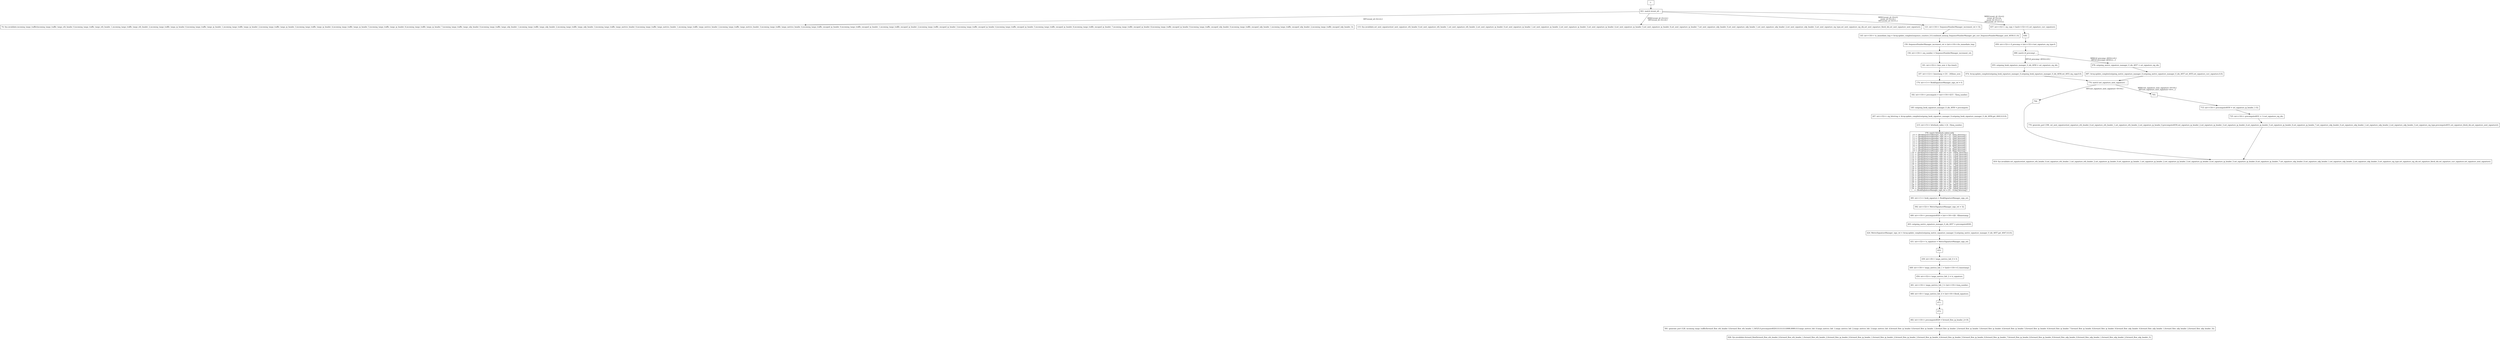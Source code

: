 digraph G {
  "1: " [shape=box, ];
  "74: Sys.invalidate.incoming_tango_traffic(incoming_tango_traffic_tango_eth_header_0,incoming_tango_traffic_tango_eth_header_1,incoming_tango_traffic_tango_eth_header_2,incoming_tango_traffic_tango_ip_header_0,incoming_tango_traffic_tango_ip_header_1,incoming_tango_traffic_tango_ip_header_2,incoming_tango_traffic_tango_ip_header_3,incoming_tango_traffic_tango_ip_header_4,incoming_tango_traffic_tango_ip_header_5,incoming_tango_traffic_tango_ip_header_6,incoming_tango_traffic_tango_ip_header_7,incoming_tango_traffic_tango_udp_header_0,incoming_tango_traffic_tango_udp_header_1,incoming_tango_traffic_tango_udp_header_2,incoming_tango_traffic_tango_udp_header_3,incoming_tango_traffic_tango_metrics_header_0,incoming_tango_traffic_tango_metrics_header_1,incoming_tango_traffic_tango_metrics_header_2,incoming_tango_traffic_tango_metrics_header_3,incoming_tango_traffic_tango_metrics_header_4,incoming_tango_traffic_encaped_ip_header_0,incoming_tango_traffic_encaped_ip_header_1,incoming_tango_traffic_encaped_ip_header_2,incoming_tango_traffic_encaped_ip_header_3,incoming_tango_traffic_encaped_ip_header_4,incoming_tango_traffic_encaped_ip_header_5,incoming_tango_traffic_encaped_ip_header_6,incoming_tango_traffic_encaped_ip_header_7,incoming_tango_traffic_encaped_ip_header_8,incoming_tango_traffic_encaped_ip_header_9,incoming_tango_traffic_encaped_udp_header_0,incoming_tango_traffic_encaped_udp_header_1,incoming_tango_traffic_encaped_udp_header_2,incoming_tango_traffic_encaped_udp_header_3);" [
  shape=box, ];
  "115: Sys.invalidate.set_next_signature(set_next_signature_eth_header_0,set_next_signature_eth_header_1,set_next_signature_eth_header_2,set_next_signature_ip_header_0,set_next_signature_ip_header_1,set_next_signature_ip_header_2,set_next_signature_ip_header_3,set_next_signature_ip_header_4,set_next_signature_ip_header_5,set_next_signature_ip_header_6,set_next_signature_ip_header_7,set_next_signature_udp_header_0,set_next_signature_udp_header_1,set_next_signature_udp_header_2,set_next_signature_udp_header_3,set_next_signature_sig_type,set_next_signature_sig_idx,set_next_signature_block_idx,set_next_signature_next_signature);" [
  shape=box, ];
  "121: int<<16>> SequenceNumberManager_increment_ret = 32;" [shape=box, ];
  "145: int<<16>> to_immediate_tmp = Array.update_complex(sequence_counters_0,0,combined_memop_SequenceNumberManager_get_curr_SequenceNumberManager_next_4039,0,1,0);" [
  shape=box, ];
  "150: SequenceNumberManager_increment_ret = (int<<16>>)to_immediate_tmp;" [
  shape=box, ];
  "156: int<<16>> seq_number = SequenceNumberManager_increment_ret;" [
  shape=box, ];
  "161: int<<32>> time_now = Sys.time();" [shape=box, ];
  "167: int<<12>> timestamp = [31 : 20]time_now;" [shape=box, ];
  "174: int<<1>> BookSignatureManager_sign_ret = 0;" [shape=box, ];
  "182: int<<16>> precompute = (int<<16>>)[15 : 5]seq_number;" [shape=box, ];
  "185: outgoing_book_signature_manager_0_idx_4056 = precompute;" [shape=box, ];
  "207: int<<32>> sig_bitstring = Array.update_complex(outgoing_book_signature_manager_0,outgoing_book_signature_manager_0_idx_4056,get_4043,0,0,0);" [
  shape=box, ];
  "215: int<<5>> bitwhack_index = [4 : 0]seq_number;" [shape=box, ];
  "378: match (bitwhack_index) with
| 0 -> {BookSignatureManager_sign_ret = [0 : 0]sig_bitstring;}
| 1 -> {BookSignatureManager_sign_ret = [1 : 1]sig_bitstring;}
| 2 -> {BookSignatureManager_sign_ret = [2 : 2]sig_bitstring;}
| 3 -> {BookSignatureManager_sign_ret = [3 : 3]sig_bitstring;}
| 4 -> {BookSignatureManager_sign_ret = [4 : 4]sig_bitstring;}
| 5 -> {BookSignatureManager_sign_ret = [5 : 5]sig_bitstring;}
| 6 -> {BookSignatureManager_sign_ret = [6 : 6]sig_bitstring;}
| 7 -> {BookSignatureManager_sign_ret = [7 : 7]sig_bitstring;}
| 8 -> {BookSignatureManager_sign_ret = [8 : 8]sig_bitstring;}
| 9 -> {BookSignatureManager_sign_ret = [9 : 9]sig_bitstring;}
| 10 -> {BookSignatureManager_sign_ret = [10 : 10]sig_bitstring;}
| 11 -> {BookSignatureManager_sign_ret = [11 : 11]sig_bitstring;}
| 12 -> {BookSignatureManager_sign_ret = [12 : 12]sig_bitstring;}
| 13 -> {BookSignatureManager_sign_ret = [13 : 13]sig_bitstring;}
| 14 -> {BookSignatureManager_sign_ret = [14 : 14]sig_bitstring;}
| 15 -> {BookSignatureManager_sign_ret = [15 : 15]sig_bitstring;}
| 16 -> {BookSignatureManager_sign_ret = [16 : 16]sig_bitstring;}
| 17 -> {BookSignatureManager_sign_ret = [17 : 17]sig_bitstring;}
| 18 -> {BookSignatureManager_sign_ret = [18 : 18]sig_bitstring;}
| 19 -> {BookSignatureManager_sign_ret = [19 : 19]sig_bitstring;}
| 20 -> {BookSignatureManager_sign_ret = [20 : 20]sig_bitstring;}
| 21 -> {BookSignatureManager_sign_ret = [21 : 21]sig_bitstring;}
| 22 -> {BookSignatureManager_sign_ret = [22 : 22]sig_bitstring;}
| 23 -> {BookSignatureManager_sign_ret = [23 : 23]sig_bitstring;}
| 24 -> {BookSignatureManager_sign_ret = [24 : 24]sig_bitstring;}
| 25 -> {BookSignatureManager_sign_ret = [25 : 25]sig_bitstring;}
| 26 -> {BookSignatureManager_sign_ret = [26 : 26]sig_bitstring;}
| 27 -> {BookSignatureManager_sign_ret = [27 : 27]sig_bitstring;}
| 28 -> {BookSignatureManager_sign_ret = [28 : 28]sig_bitstring;}
| 29 -> {BookSignatureManager_sign_ret = [29 : 29]sig_bitstring;}
| 30 -> {BookSignatureManager_sign_ret = [30 : 30]sig_bitstring;}
| _ -> {BookSignatureManager_sign_ret = [31 : 31]sig_bitstring;}" [
  shape=box, ];
  "385: int<<1>> book_signature = BookSignatureManager_sign_ret;" [shape=box, ];
  "392: int<<32>> MetricSignatureManager_sign_ret = 32;" [shape=box, ];
  "400: int<<16>> precompute4028 = (int<<16>>)[4 : 0]timestamp;" [shape=box, ];
  "403: outgoing_metric_signature_manager_0_idx_4057 = precompute4028;" [
  shape=box, ];
  "424: MetricSignatureManager_sign_ret = Array.update_complex(outgoing_metric_signature_manager_0,outgoing_metric_signature_manager_0_idx_4057,get_4047,0,0,0);" [
  shape=box, ];
  "431: int<<32>> ts_signature = MetricSignatureManager_sign_ret;" [shape=box,
                                                                    ];
  "433: " [shape=box, ];
  "439: int<<8>> tango_metrics_hdr_0 = 0;" [shape=box, ];
  "449: int<<16>> tango_metrics_hdr_1 = hash<<16>>(1,timestamp);" [shape=box, ];
  "454: int<<32>> tango_metrics_hdr_2 = ts_signature;" [shape=box, ];
  "461: int<<16>> tango_metrics_hdr_3 = (int<<16>>)seq_number;" [shape=box, ];
  "468: int<<8>> tango_metrics_hdr_4 = (int<<8>>)book_signature;" [shape=box, ];
  "471: " [shape=box, ];
  "472: " [shape=box, ];
  "482: int<<16>> precompute4029 = forward_flow_ip_header_2+18;" [shape=box, ];
  "581: generate_port (128, incoming_tango_traffic(forward_flow_eth_header_0,forward_flow_eth_header_1,34525,0,precompute4029,0,0,0,0,0,0,8080,8080,0,0,tango_metrics_hdr_0,tango_metrics_hdr_1,tango_metrics_hdr_2,tango_metrics_hdr_3,tango_metrics_hdr_4,forward_flow_ip_header_0,forward_flow_ip_header_1,forward_flow_ip_header_2,forward_flow_ip_header_3,forward_flow_ip_header_4,forward_flow_ip_header_5,forward_flow_ip_header_6,forward_flow_ip_header_7,forward_flow_ip_header_8,forward_flow_ip_header_9,forward_flow_udp_header_0,forward_flow_udp_header_1,forward_flow_udp_header_2,forward_flow_udp_header_3));" [
  shape=box, ];
  "626: Sys.invalidate.forward_flow(forward_flow_eth_header_0,forward_flow_eth_header_1,forward_flow_eth_header_2,forward_flow_ip_header_0,forward_flow_ip_header_1,forward_flow_ip_header_2,forward_flow_ip_header_3,forward_flow_ip_header_4,forward_flow_ip_header_5,forward_flow_ip_header_6,forward_flow_ip_header_7,forward_flow_ip_header_8,forward_flow_ip_header_9,forward_flow_udp_header_0,forward_flow_udp_header_1,forward_flow_udp_header_2,forward_flow_udp_header_3);" [
  shape=box, ];
  "637: int<<32>> sig_copy = hash<<32>>(1,set_signature_curr_signature);" [
  shape=box, ];
  "638: " [shape=box, ];
  "650: int<<32>> if_precomp = (int<<32>>)set_signature_sig_type-0;" [
  shape=box, ];
  "655: outgoing_book_signature_manager_0_idx_4056 = set_signature_sig_idx;" [
  shape=box, ];
  "674: Array.update_complex(outgoing_book_signature_manager_0,outgoing_book_signature_manager_0_idx_4056,set_4051,sig_copy,0,0);" [
  shape=box, ];
  "678: outgoing_metric_signature_manager_0_idx_4057 = set_signature_sig_idx;" [
  shape=box, ];
  "697: Array.update_complex(outgoing_metric_signature_manager_0,outgoing_metric_signature_manager_0_idx_4057,set_4055,set_signature_curr_signature,0,0);" [
  shape=box, ];
  "699: match (if_precomp) ...
" [shape=box, ];
  "704: " [shape=box, ];
  "705: " [shape=box, ];
  "715: int<<16>> precompute4030 = set_signature_ip_header_1-32;" [shape=box, ];
  "725: int<<16>> precompute4031 = 1+set_signature_sig_idx;" [shape=box, ];
  "770: generate_port (196, set_next_signature(set_signature_eth_header_0,set_signature_eth_header_1,set_signature_eth_header_2,set_signature_ip_header_0,precompute4030,set_signature_ip_header_2,set_signature_ip_header_3,set_signature_ip_header_4,set_signature_ip_header_5,set_signature_ip_header_6,set_signature_ip_header_7,set_signature_udp_header_0,set_signature_udp_header_1,set_signature_udp_header_2,set_signature_udp_header_3,set_signature_sig_type,precompute4031,set_signature_block_idx,set_signature_next_signature));" [
  shape=box, ];
  "774: match (set_signature_next_signature) ...
" [shape=box, ];
  "819: Sys.invalidate.set_signature(set_signature_eth_header_0,set_signature_eth_header_1,set_signature_eth_header_2,set_signature_ip_header_0,set_signature_ip_header_1,set_signature_ip_header_2,set_signature_ip_header_3,set_signature_ip_header_4,set_signature_ip_header_5,set_signature_ip_header_6,set_signature_ip_header_7,set_signature_udp_header_0,set_signature_udp_header_1,set_signature_udp_header_2,set_signature_udp_header_3,set_signature_sig_type,set_signature_sig_idx,set_signature_block_idx,set_signature_curr_signature,set_signature_next_signature);" [
  shape=box, ];
  "821: match (event_id) ...
" [shape=box, ];
  
  
  "1: " -> "821: match (event_id) ...
" [label="", ];
  "121: int<<16>> SequenceNumberManager_increment_ret = 32;" -> "145: int<<16>> to_immediate_tmp = Array.update_complex(sequence_counters_0,0,combined_memop_SequenceNumberManager_get_curr_SequenceNumberManager_next_4039,0,1,0);" [
  label="", ];
  "145: int<<16>> to_immediate_tmp = Array.update_complex(sequence_counters_0,0,combined_memop_SequenceNumberManager_get_curr_SequenceNumberManager_next_4039,0,1,0);" -> "150: SequenceNumberManager_increment_ret = (int<<16>>)to_immediate_tmp;" [
  label="", ];
  "150: SequenceNumberManager_increment_ret = (int<<16>>)to_immediate_tmp;" -> "156: int<<16>> seq_number = SequenceNumberManager_increment_ret;" [
  label="", ];
  "156: int<<16>> seq_number = SequenceNumberManager_increment_ret;" -> "161: int<<32>> time_now = Sys.time();" [
  label="", ];
  "161: int<<32>> time_now = Sys.time();" -> "167: int<<12>> timestamp = [31 : 20]time_now;" [
  label="", ];
  "167: int<<12>> timestamp = [31 : 20]time_now;" -> "174: int<<1>> BookSignatureManager_sign_ret = 0;" [
  label="", ];
  "174: int<<1>> BookSignatureManager_sign_ret = 0;" -> "182: int<<16>> precompute = (int<<16>>)[15 : 5]seq_number;" [
  label="", ];
  "182: int<<16>> precompute = (int<<16>>)[15 : 5]seq_number;" -> "185: outgoing_book_signature_manager_0_idx_4056 = precompute;" [
  label="", ];
  "185: outgoing_book_signature_manager_0_idx_4056 = precompute;" -> "207: int<<32>> sig_bitstring = Array.update_complex(outgoing_book_signature_manager_0,outgoing_book_signature_manager_0_idx_4056,get_4043,0,0,0);" [
  label="", ];
  "207: int<<32>> sig_bitstring = Array.update_complex(outgoing_book_signature_manager_0,outgoing_book_signature_manager_0_idx_4056,get_4043,0,0,0);" -> "215: int<<5>> bitwhack_index = [4 : 0]seq_number;" [
  label="", ];
  "215: int<<5>> bitwhack_index = [4 : 0]seq_number;" -> "378: match (bitwhack_index) with
| 0 -> {BookSignatureManager_sign_ret = [0 : 0]sig_bitstring;}
| 1 -> {BookSignatureManager_sign_ret = [1 : 1]sig_bitstring;}
| 2 -> {BookSignatureManager_sign_ret = [2 : 2]sig_bitstring;}
| 3 -> {BookSignatureManager_sign_ret = [3 : 3]sig_bitstring;}
| 4 -> {BookSignatureManager_sign_ret = [4 : 4]sig_bitstring;}
| 5 -> {BookSignatureManager_sign_ret = [5 : 5]sig_bitstring;}
| 6 -> {BookSignatureManager_sign_ret = [6 : 6]sig_bitstring;}
| 7 -> {BookSignatureManager_sign_ret = [7 : 7]sig_bitstring;}
| 8 -> {BookSignatureManager_sign_ret = [8 : 8]sig_bitstring;}
| 9 -> {BookSignatureManager_sign_ret = [9 : 9]sig_bitstring;}
| 10 -> {BookSignatureManager_sign_ret = [10 : 10]sig_bitstring;}
| 11 -> {BookSignatureManager_sign_ret = [11 : 11]sig_bitstring;}
| 12 -> {BookSignatureManager_sign_ret = [12 : 12]sig_bitstring;}
| 13 -> {BookSignatureManager_sign_ret = [13 : 13]sig_bitstring;}
| 14 -> {BookSignatureManager_sign_ret = [14 : 14]sig_bitstring;}
| 15 -> {BookSignatureManager_sign_ret = [15 : 15]sig_bitstring;}
| 16 -> {BookSignatureManager_sign_ret = [16 : 16]sig_bitstring;}
| 17 -> {BookSignatureManager_sign_ret = [17 : 17]sig_bitstring;}
| 18 -> {BookSignatureManager_sign_ret = [18 : 18]sig_bitstring;}
| 19 -> {BookSignatureManager_sign_ret = [19 : 19]sig_bitstring;}
| 20 -> {BookSignatureManager_sign_ret = [20 : 20]sig_bitstring;}
| 21 -> {BookSignatureManager_sign_ret = [21 : 21]sig_bitstring;}
| 22 -> {BookSignatureManager_sign_ret = [22 : 22]sig_bitstring;}
| 23 -> {BookSignatureManager_sign_ret = [23 : 23]sig_bitstring;}
| 24 -> {BookSignatureManager_sign_ret = [24 : 24]sig_bitstring;}
| 25 -> {BookSignatureManager_sign_ret = [25 : 25]sig_bitstring;}
| 26 -> {BookSignatureManager_sign_ret = [26 : 26]sig_bitstring;}
| 27 -> {BookSignatureManager_sign_ret = [27 : 27]sig_bitstring;}
| 28 -> {BookSignatureManager_sign_ret = [28 : 28]sig_bitstring;}
| 29 -> {BookSignatureManager_sign_ret = [29 : 29]sig_bitstring;}
| 30 -> {BookSignatureManager_sign_ret = [30 : 30]sig_bitstring;}
| _ -> {BookSignatureManager_sign_ret = [31 : 31]sig_bitstring;}" [
  label="", ];
  "378: match (bitwhack_index) with
| 0 -> {BookSignatureManager_sign_ret = [0 : 0]sig_bitstring;}
| 1 -> {BookSignatureManager_sign_ret = [1 : 1]sig_bitstring;}
| 2 -> {BookSignatureManager_sign_ret = [2 : 2]sig_bitstring;}
| 3 -> {BookSignatureManager_sign_ret = [3 : 3]sig_bitstring;}
| 4 -> {BookSignatureManager_sign_ret = [4 : 4]sig_bitstring;}
| 5 -> {BookSignatureManager_sign_ret = [5 : 5]sig_bitstring;}
| 6 -> {BookSignatureManager_sign_ret = [6 : 6]sig_bitstring;}
| 7 -> {BookSignatureManager_sign_ret = [7 : 7]sig_bitstring;}
| 8 -> {BookSignatureManager_sign_ret = [8 : 8]sig_bitstring;}
| 9 -> {BookSignatureManager_sign_ret = [9 : 9]sig_bitstring;}
| 10 -> {BookSignatureManager_sign_ret = [10 : 10]sig_bitstring;}
| 11 -> {BookSignatureManager_sign_ret = [11 : 11]sig_bitstring;}
| 12 -> {BookSignatureManager_sign_ret = [12 : 12]sig_bitstring;}
| 13 -> {BookSignatureManager_sign_ret = [13 : 13]sig_bitstring;}
| 14 -> {BookSignatureManager_sign_ret = [14 : 14]sig_bitstring;}
| 15 -> {BookSignatureManager_sign_ret = [15 : 15]sig_bitstring;}
| 16 -> {BookSignatureManager_sign_ret = [16 : 16]sig_bitstring;}
| 17 -> {BookSignatureManager_sign_ret = [17 : 17]sig_bitstring;}
| 18 -> {BookSignatureManager_sign_ret = [18 : 18]sig_bitstring;}
| 19 -> {BookSignatureManager_sign_ret = [19 : 19]sig_bitstring;}
| 20 -> {BookSignatureManager_sign_ret = [20 : 20]sig_bitstring;}
| 21 -> {BookSignatureManager_sign_ret = [21 : 21]sig_bitstring;}
| 22 -> {BookSignatureManager_sign_ret = [22 : 22]sig_bitstring;}
| 23 -> {BookSignatureManager_sign_ret = [23 : 23]sig_bitstring;}
| 24 -> {BookSignatureManager_sign_ret = [24 : 24]sig_bitstring;}
| 25 -> {BookSignatureManager_sign_ret = [25 : 25]sig_bitstring;}
| 26 -> {BookSignatureManager_sign_ret = [26 : 26]sig_bitstring;}
| 27 -> {BookSignatureManager_sign_ret = [27 : 27]sig_bitstring;}
| 28 -> {BookSignatureManager_sign_ret = [28 : 28]sig_bitstring;}
| 29 -> {BookSignatureManager_sign_ret = [29 : 29]sig_bitstring;}
| 30 -> {BookSignatureManager_sign_ret = [30 : 30]sig_bitstring;}
| _ -> {BookSignatureManager_sign_ret = [31 : 31]sig_bitstring;}" -> "385: int<<1>> book_signature = BookSignatureManager_sign_ret;" [
  label="", ];
  "385: int<<1>> book_signature = BookSignatureManager_sign_ret;" -> "392: int<<32>> MetricSignatureManager_sign_ret = 32;" [
  label="", ];
  "392: int<<32>> MetricSignatureManager_sign_ret = 32;" -> "400: int<<16>> precompute4028 = (int<<16>>)[4 : 0]timestamp;" [
  label="", ];
  "400: int<<16>> precompute4028 = (int<<16>>)[4 : 0]timestamp;" -> "403: outgoing_metric_signature_manager_0_idx_4057 = precompute4028;" [
  label="", ];
  "403: outgoing_metric_signature_manager_0_idx_4057 = precompute4028;" -> "424: MetricSignatureManager_sign_ret = Array.update_complex(outgoing_metric_signature_manager_0,outgoing_metric_signature_manager_0_idx_4057,get_4047,0,0,0);" [
  label="", ];
  "424: MetricSignatureManager_sign_ret = Array.update_complex(outgoing_metric_signature_manager_0,outgoing_metric_signature_manager_0_idx_4057,get_4047,0,0,0);" -> "431: int<<32>> ts_signature = MetricSignatureManager_sign_ret;" [
  label="", ];
  "431: int<<32>> ts_signature = MetricSignatureManager_sign_ret;" -> "433: " [
  label="", ];
  "433: " -> "439: int<<8>> tango_metrics_hdr_0 = 0;" [label="", ];
  "439: int<<8>> tango_metrics_hdr_0 = 0;" -> "449: int<<16>> tango_metrics_hdr_1 = hash<<16>>(1,timestamp);" [
  label="", ];
  "449: int<<16>> tango_metrics_hdr_1 = hash<<16>>(1,timestamp);" -> "454: int<<32>> tango_metrics_hdr_2 = ts_signature;" [
  label="", ];
  "454: int<<32>> tango_metrics_hdr_2 = ts_signature;" -> "461: int<<16>> tango_metrics_hdr_3 = (int<<16>>)seq_number;" [
  label="", ];
  "461: int<<16>> tango_metrics_hdr_3 = (int<<16>>)seq_number;" -> "468: int<<8>> tango_metrics_hdr_4 = (int<<8>>)book_signature;" [
  label="", ];
  "468: int<<8>> tango_metrics_hdr_4 = (int<<8>>)book_signature;" -> "471: " [
  label="", ];
  "471: " -> "472: " [label="", ];
  "472: " -> "482: int<<16>> precompute4029 = forward_flow_ip_header_2+18;" [
  label="", ];
  "482: int<<16>> precompute4029 = forward_flow_ip_header_2+18;" -> "581: generate_port (128, incoming_tango_traffic(forward_flow_eth_header_0,forward_flow_eth_header_1,34525,0,precompute4029,0,0,0,0,0,0,8080,8080,0,0,tango_metrics_hdr_0,tango_metrics_hdr_1,tango_metrics_hdr_2,tango_metrics_hdr_3,tango_metrics_hdr_4,forward_flow_ip_header_0,forward_flow_ip_header_1,forward_flow_ip_header_2,forward_flow_ip_header_3,forward_flow_ip_header_4,forward_flow_ip_header_5,forward_flow_ip_header_6,forward_flow_ip_header_7,forward_flow_ip_header_8,forward_flow_ip_header_9,forward_flow_udp_header_0,forward_flow_udp_header_1,forward_flow_udp_header_2,forward_flow_udp_header_3));" [
  label="", ];
  "581: generate_port (128, incoming_tango_traffic(forward_flow_eth_header_0,forward_flow_eth_header_1,34525,0,precompute4029,0,0,0,0,0,0,8080,8080,0,0,tango_metrics_hdr_0,tango_metrics_hdr_1,tango_metrics_hdr_2,tango_metrics_hdr_3,tango_metrics_hdr_4,forward_flow_ip_header_0,forward_flow_ip_header_1,forward_flow_ip_header_2,forward_flow_ip_header_3,forward_flow_ip_header_4,forward_flow_ip_header_5,forward_flow_ip_header_6,forward_flow_ip_header_7,forward_flow_ip_header_8,forward_flow_ip_header_9,forward_flow_udp_header_0,forward_flow_udp_header_1,forward_flow_udp_header_2,forward_flow_udp_header_3));" -> "626: Sys.invalidate.forward_flow(forward_flow_eth_header_0,forward_flow_eth_header_1,forward_flow_eth_header_2,forward_flow_ip_header_0,forward_flow_ip_header_1,forward_flow_ip_header_2,forward_flow_ip_header_3,forward_flow_ip_header_4,forward_flow_ip_header_5,forward_flow_ip_header_6,forward_flow_ip_header_7,forward_flow_ip_header_8,forward_flow_ip_header_9,forward_flow_udp_header_0,forward_flow_udp_header_1,forward_flow_udp_header_2,forward_flow_udp_header_3);" [
  label="", ];
  "637: int<<32>> sig_copy = hash<<32>>(1,set_signature_curr_signature);" -> "638: " [
  label="", ];
  "638: " -> "650: int<<32>> if_precomp = (int<<32>>)set_signature_sig_type-0;" [
  label="", ];
  "650: int<<32>> if_precomp = (int<<32>>)set_signature_sig_type-0;" -> "699: match (if_precomp) ...
" [
  label="", ];
  "655: outgoing_book_signature_manager_0_idx_4056 = set_signature_sig_idx;" -> "674: Array.update_complex(outgoing_book_signature_manager_0,outgoing_book_signature_manager_0_idx_4056,set_4051,sig_copy,0,0);" [
  label="", ];
  "674: Array.update_complex(outgoing_book_signature_manager_0,outgoing_book_signature_manager_0_idx_4056,set_4051,sig_copy,0,0);" -> "774: match (set_signature_next_signature) ...
" [
  label="", ];
  "678: outgoing_metric_signature_manager_0_idx_4057 = set_signature_sig_idx;" -> "697: Array.update_complex(outgoing_metric_signature_manager_0,outgoing_metric_signature_manager_0_idx_4057,set_4055,set_signature_curr_signature,0,0);" [
  label="", ];
  "697: Array.update_complex(outgoing_metric_signature_manager_0,outgoing_metric_signature_manager_0_idx_4057,set_4055,set_signature_curr_signature,0,0);" -> "774: match (set_signature_next_signature) ...
" [
  label="", ];
  "699: match (if_precomp) ...
" -> "655: outgoing_book_signature_manager_0_idx_4056 = set_signature_sig_idx;" [
  label="HIT{if_precomp~4032==0;}", ];
  "699: match (if_precomp) ...
" -> "678: outgoing_metric_signature_manager_0_idx_4057 = set_signature_sig_idx;" [
  label="MISS{if_precomp~4032==0;}
HIT{if_precomp~4032==_;}", ];
  "704: " -> "819: Sys.invalidate.set_signature(set_signature_eth_header_0,set_signature_eth_header_1,set_signature_eth_header_2,set_signature_ip_header_0,set_signature_ip_header_1,set_signature_ip_header_2,set_signature_ip_header_3,set_signature_ip_header_4,set_signature_ip_header_5,set_signature_ip_header_6,set_signature_ip_header_7,set_signature_udp_header_0,set_signature_udp_header_1,set_signature_udp_header_2,set_signature_udp_header_3,set_signature_sig_type,set_signature_sig_idx,set_signature_block_idx,set_signature_curr_signature,set_signature_next_signature);" [
  label="", ];
  "705: " -> "715: int<<16>> precompute4030 = set_signature_ip_header_1-32;" [
  label="", ];
  "715: int<<16>> precompute4030 = set_signature_ip_header_1-32;" -> "725: int<<16>> precompute4031 = 1+set_signature_sig_idx;" [
  label="", ];
  "725: int<<16>> precompute4031 = 1+set_signature_sig_idx;" -> "770: generate_port (196, set_next_signature(set_signature_eth_header_0,set_signature_eth_header_1,set_signature_eth_header_2,set_signature_ip_header_0,precompute4030,set_signature_ip_header_2,set_signature_ip_header_3,set_signature_ip_header_4,set_signature_ip_header_5,set_signature_ip_header_6,set_signature_ip_header_7,set_signature_udp_header_0,set_signature_udp_header_1,set_signature_udp_header_2,set_signature_udp_header_3,set_signature_sig_type,precompute4031,set_signature_block_idx,set_signature_next_signature));" [
  label="", ];
  "770: generate_port (196, set_next_signature(set_signature_eth_header_0,set_signature_eth_header_1,set_signature_eth_header_2,set_signature_ip_header_0,precompute4030,set_signature_ip_header_2,set_signature_ip_header_3,set_signature_ip_header_4,set_signature_ip_header_5,set_signature_ip_header_6,set_signature_ip_header_7,set_signature_udp_header_0,set_signature_udp_header_1,set_signature_udp_header_2,set_signature_udp_header_3,set_signature_sig_type,precompute4031,set_signature_block_idx,set_signature_next_signature));" -> "819: Sys.invalidate.set_signature(set_signature_eth_header_0,set_signature_eth_header_1,set_signature_eth_header_2,set_signature_ip_header_0,set_signature_ip_header_1,set_signature_ip_header_2,set_signature_ip_header_3,set_signature_ip_header_4,set_signature_ip_header_5,set_signature_ip_header_6,set_signature_ip_header_7,set_signature_udp_header_0,set_signature_udp_header_1,set_signature_udp_header_2,set_signature_udp_header_3,set_signature_sig_type,set_signature_sig_idx,set_signature_block_idx,set_signature_curr_signature,set_signature_next_signature);" [
  label="", ];
  "774: match (set_signature_next_signature) ...
" -> "704: " [label="HIT{set_signature_next_signature~0==0;}",
                                                               ];
  "774: match (set_signature_next_signature) ...
" -> "705: " [label="MISS{set_signature_next_signature~0==0;}
HIT{set_signature_next_signature~0==_;}",
                                                               ];
  "821: match (event_id) ...
" -> "74: Sys.invalidate.incoming_tango_traffic(incoming_tango_traffic_tango_eth_header_0,incoming_tango_traffic_tango_eth_header_1,incoming_tango_traffic_tango_eth_header_2,incoming_tango_traffic_tango_ip_header_0,incoming_tango_traffic_tango_ip_header_1,incoming_tango_traffic_tango_ip_header_2,incoming_tango_traffic_tango_ip_header_3,incoming_tango_traffic_tango_ip_header_4,incoming_tango_traffic_tango_ip_header_5,incoming_tango_traffic_tango_ip_header_6,incoming_tango_traffic_tango_ip_header_7,incoming_tango_traffic_tango_udp_header_0,incoming_tango_traffic_tango_udp_header_1,incoming_tango_traffic_tango_udp_header_2,incoming_tango_traffic_tango_udp_header_3,incoming_tango_traffic_tango_metrics_header_0,incoming_tango_traffic_tango_metrics_header_1,incoming_tango_traffic_tango_metrics_header_2,incoming_tango_traffic_tango_metrics_header_3,incoming_tango_traffic_tango_metrics_header_4,incoming_tango_traffic_encaped_ip_header_0,incoming_tango_traffic_encaped_ip_header_1,incoming_tango_traffic_encaped_ip_header_2,incoming_tango_traffic_encaped_ip_header_3,incoming_tango_traffic_encaped_ip_header_4,incoming_tango_traffic_encaped_ip_header_5,incoming_tango_traffic_encaped_ip_header_6,incoming_tango_traffic_encaped_ip_header_7,incoming_tango_traffic_encaped_ip_header_8,incoming_tango_traffic_encaped_ip_header_9,incoming_tango_traffic_encaped_udp_header_0,incoming_tango_traffic_encaped_udp_header_1,incoming_tango_traffic_encaped_udp_header_2,incoming_tango_traffic_encaped_udp_header_3);" [
  label="HIT{event_id~0==2;}", ];
  "821: match (event_id) ...
" -> "115: Sys.invalidate.set_next_signature(set_next_signature_eth_header_0,set_next_signature_eth_header_1,set_next_signature_eth_header_2,set_next_signature_ip_header_0,set_next_signature_ip_header_1,set_next_signature_ip_header_2,set_next_signature_ip_header_3,set_next_signature_ip_header_4,set_next_signature_ip_header_5,set_next_signature_ip_header_6,set_next_signature_ip_header_7,set_next_signature_udp_header_0,set_next_signature_udp_header_1,set_next_signature_udp_header_2,set_next_signature_udp_header_3,set_next_signature_sig_type,set_next_signature_sig_idx,set_next_signature_block_idx,set_next_signature_next_signature);" [
  label="MISS{event_id~0==2;}
HIT{event_id~0==4;}", ];
  "821: match (event_id) ...
" -> "121: int<<16>> SequenceNumberManager_increment_ret = 32;" [
  label="MISS{event_id~0==2;
event_id~0==4;}
HIT{event_id~0==1;}", ];
  "821: match (event_id) ...
" -> "637: int<<32>> sig_copy = hash<<32>>(1,set_signature_curr_signature);" [
  label="MISS{event_id~0==2;
event_id~0==4;
event_id~0==1;}
HIT{event_id~0==3;}",
  ];
  
  }